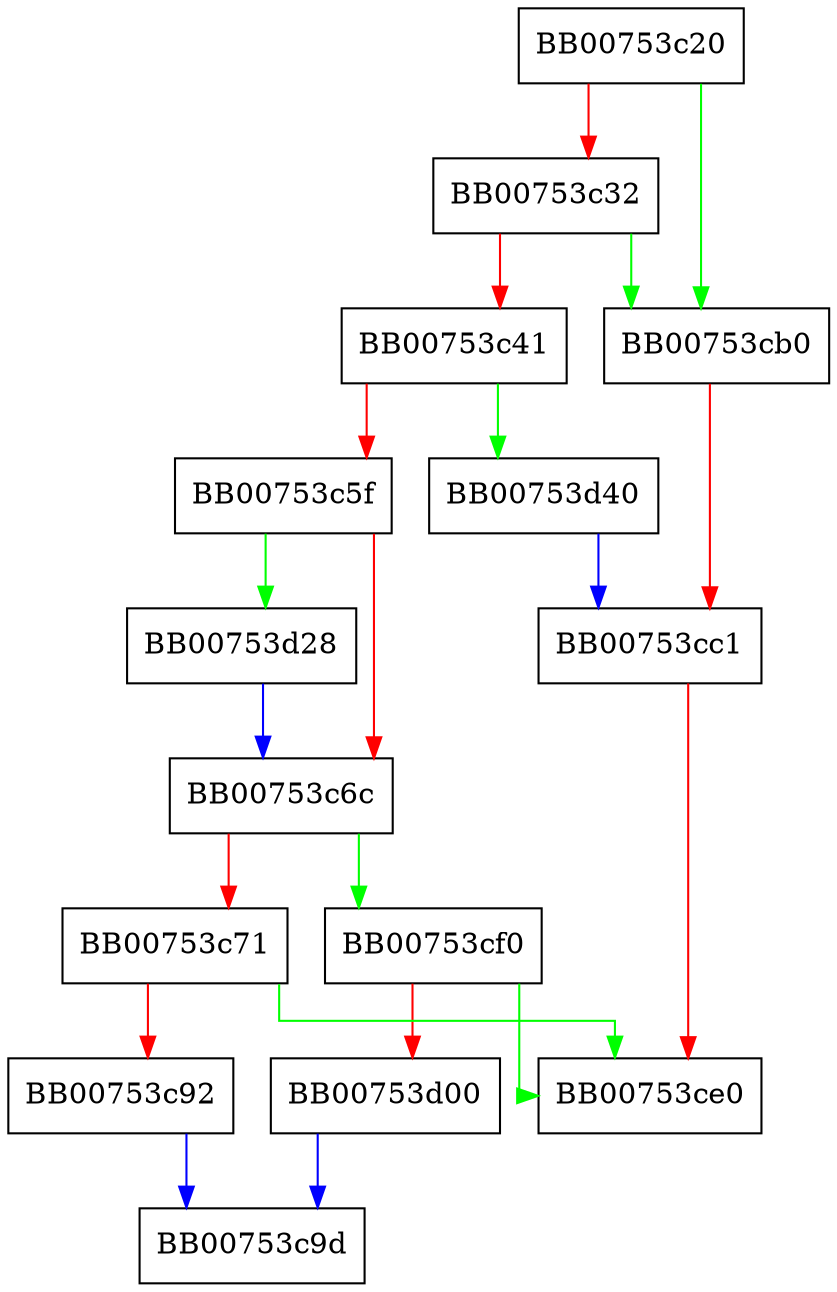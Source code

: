 digraph pkey_ec_derive {
  node [shape="box"];
  graph [splines=ortho];
  BB00753c20 -> BB00753cb0 [color="green"];
  BB00753c20 -> BB00753c32 [color="red"];
  BB00753c32 -> BB00753cb0 [color="green"];
  BB00753c32 -> BB00753c41 [color="red"];
  BB00753c41 -> BB00753d40 [color="green"];
  BB00753c41 -> BB00753c5f [color="red"];
  BB00753c5f -> BB00753d28 [color="green"];
  BB00753c5f -> BB00753c6c [color="red"];
  BB00753c6c -> BB00753cf0 [color="green"];
  BB00753c6c -> BB00753c71 [color="red"];
  BB00753c71 -> BB00753ce0 [color="green"];
  BB00753c71 -> BB00753c92 [color="red"];
  BB00753c92 -> BB00753c9d [color="blue"];
  BB00753cb0 -> BB00753cc1 [color="red"];
  BB00753cc1 -> BB00753ce0 [color="red"];
  BB00753cf0 -> BB00753ce0 [color="green"];
  BB00753cf0 -> BB00753d00 [color="red"];
  BB00753d00 -> BB00753c9d [color="blue"];
  BB00753d28 -> BB00753c6c [color="blue"];
  BB00753d40 -> BB00753cc1 [color="blue"];
}